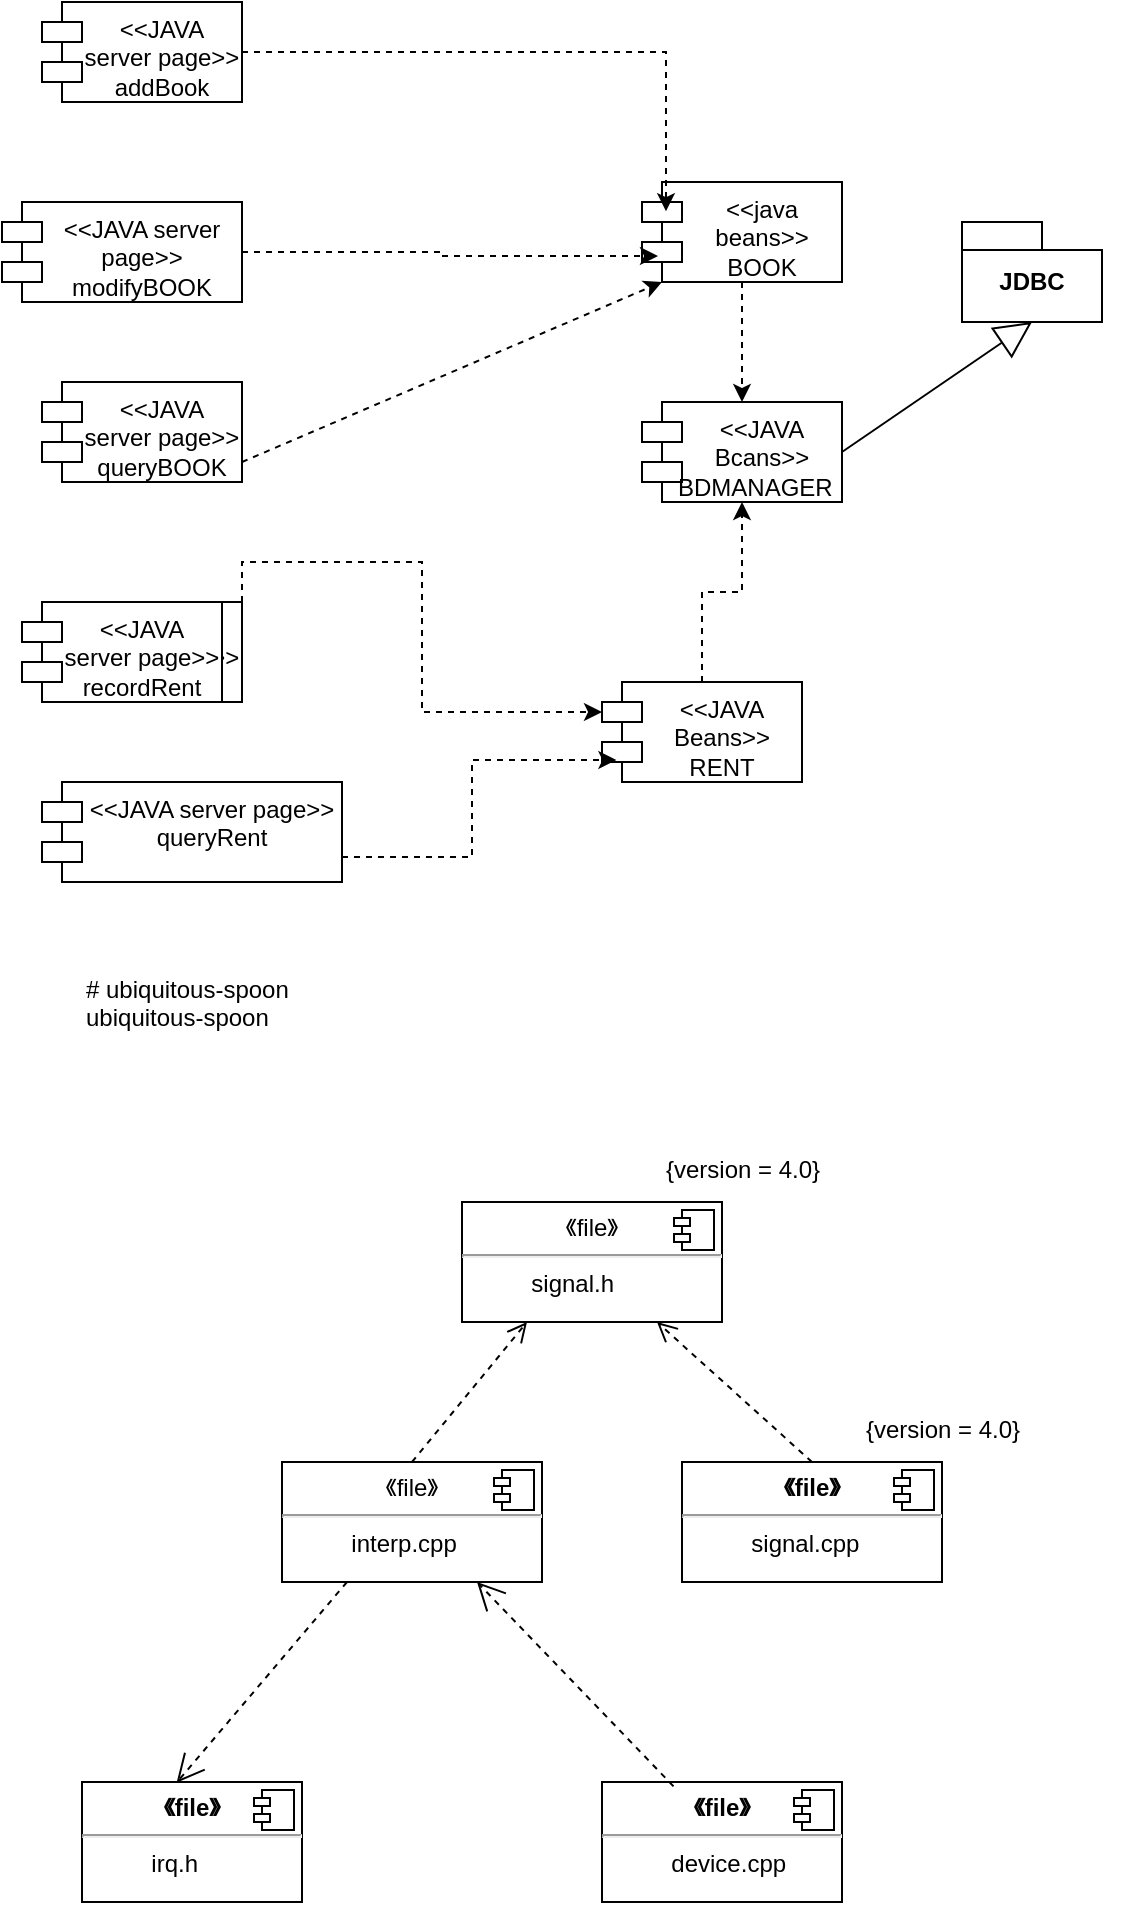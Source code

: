 <mxfile version="22.0.8" type="google">
  <diagram name="Page-1" id="929967ad-93f9-6ef4-fab6-5d389245f69c">
    <mxGraphModel grid="1" page="1" gridSize="10" guides="1" tooltips="1" connect="1" arrows="1" fold="1" pageScale="1.5" pageWidth="1169" pageHeight="826" background="none" math="0" shadow="0">
      <root>
        <mxCell id="0" style=";html=1;" />
        <mxCell id="1" style=";html=1;" parent="0" />
        <mxCell id="3-DTyi6wJWJmFrl9vL72-6" value="&amp;lt;&amp;lt;JAVA server page&amp;gt;&amp;gt;&lt;br&gt;recordRent" style="shape=module;align=left;spacingLeft=20;align=center;verticalAlign=top;whiteSpace=wrap;html=1;" vertex="1" parent="1">
          <mxGeometry x="100" y="330" width="100" height="50" as="geometry" />
        </mxCell>
        <mxCell id="3-DTyi6wJWJmFrl9vL72-7" value="&amp;lt;&amp;lt;JAVA server page&amp;gt;&amp;gt;&lt;br&gt;queryBOOK" style="shape=module;align=left;spacingLeft=20;align=center;verticalAlign=top;whiteSpace=wrap;html=1;" vertex="1" parent="1">
          <mxGeometry x="100" y="220" width="100" height="50" as="geometry" />
        </mxCell>
        <mxCell id="3-DTyi6wJWJmFrl9vL72-8" value="&amp;lt;&amp;lt;JAVA server page&amp;gt;&amp;gt;&lt;br&gt;modifyBOOK" style="shape=module;align=left;spacingLeft=20;align=center;verticalAlign=top;whiteSpace=wrap;html=1;" vertex="1" parent="1">
          <mxGeometry x="80" y="130" width="120" height="50" as="geometry" />
        </mxCell>
        <mxCell id="3-DTyi6wJWJmFrl9vL72-9" value="&amp;lt;&amp;lt;JAVA server page&amp;gt;&amp;gt;&lt;br&gt;addBook" style="shape=module;align=left;spacingLeft=20;align=center;verticalAlign=top;whiteSpace=wrap;html=1;" vertex="1" parent="1">
          <mxGeometry x="100" y="30" width="100" height="50" as="geometry" />
        </mxCell>
        <mxCell id="3-DTyi6wJWJmFrl9vL72-35" style="edgeStyle=orthogonalEdgeStyle;rounded=0;orthogonalLoop=1;jettySize=auto;html=1;exitX=0.5;exitY=1;exitDx=0;exitDy=0;dashed=1;" edge="1" parent="1" source="3-DTyi6wJWJmFrl9vL72-10" target="3-DTyi6wJWJmFrl9vL72-11">
          <mxGeometry relative="1" as="geometry" />
        </mxCell>
        <mxCell id="3-DTyi6wJWJmFrl9vL72-10" value="&amp;lt;&amp;lt;java beans&amp;gt;&amp;gt;&lt;br&gt;BOOK" style="shape=module;align=left;spacingLeft=20;align=center;verticalAlign=top;whiteSpace=wrap;html=1;" vertex="1" parent="1">
          <mxGeometry x="400" y="120" width="100" height="50" as="geometry" />
        </mxCell>
        <mxCell id="3-DTyi6wJWJmFrl9vL72-11" value="&amp;lt;&amp;lt;JAVA Bcans&amp;gt;&amp;gt;&lt;br&gt;BDMANAGER&amp;nbsp;&amp;nbsp;" style="shape=module;align=left;spacingLeft=20;align=center;verticalAlign=top;whiteSpace=wrap;html=1;" vertex="1" parent="1">
          <mxGeometry x="400" y="230" width="100" height="50" as="geometry" />
        </mxCell>
        <mxCell id="3-DTyi6wJWJmFrl9vL72-38" style="edgeStyle=orthogonalEdgeStyle;rounded=0;orthogonalLoop=1;jettySize=auto;html=1;exitX=0.5;exitY=0;exitDx=0;exitDy=0;entryX=0.5;entryY=1;entryDx=0;entryDy=0;dashed=1;" edge="1" parent="1" source="3-DTyi6wJWJmFrl9vL72-12" target="3-DTyi6wJWJmFrl9vL72-11">
          <mxGeometry relative="1" as="geometry" />
        </mxCell>
        <mxCell id="3-DTyi6wJWJmFrl9vL72-12" value="&amp;lt;&amp;lt;JAVA Beans&amp;gt;&amp;gt;&lt;br&gt;RENT" style="shape=module;align=left;spacingLeft=20;align=center;verticalAlign=top;whiteSpace=wrap;html=1;" vertex="1" parent="1">
          <mxGeometry x="380" y="370" width="100" height="50" as="geometry" />
        </mxCell>
        <mxCell id="3-DTyi6wJWJmFrl9vL72-13" value="&lt;font style=&quot;vertical-align: inherit;&quot;&gt;&lt;font style=&quot;vertical-align: inherit;&quot;&gt;JDBC&lt;/font&gt;&lt;/font&gt;" style="shape=folder;fontStyle=1;spacingTop=10;tabWidth=40;tabHeight=14;tabPosition=left;html=1;whiteSpace=wrap;" vertex="1" parent="1">
          <mxGeometry x="560" y="140" width="70" height="50" as="geometry" />
        </mxCell>
        <mxCell id="3-DTyi6wJWJmFrl9vL72-15" value="&amp;lt;&amp;lt;JAVA server page&amp;gt;&amp;gt;&lt;br&gt;recordRent" style="shape=module;align=left;spacingLeft=20;align=center;verticalAlign=top;whiteSpace=wrap;html=1;" vertex="1" parent="1">
          <mxGeometry x="90" y="330" width="100" height="50" as="geometry" />
        </mxCell>
        <mxCell id="3-DTyi6wJWJmFrl9vL72-16" value="&amp;lt;&amp;lt;JAVA server page&amp;gt;&amp;gt;&lt;br&gt;queryRent" style="shape=module;align=left;spacingLeft=20;align=center;verticalAlign=top;whiteSpace=wrap;html=1;" vertex="1" parent="1">
          <mxGeometry x="100" y="420" width="150" height="50" as="geometry" />
        </mxCell>
        <mxCell id="3-DTyi6wJWJmFrl9vL72-18" value="" style="endArrow=classic;html=1;rounded=0;dashed=1;entryX=0;entryY=1;entryDx=10;entryDy=0;entryPerimeter=0;" edge="1" parent="1" target="3-DTyi6wJWJmFrl9vL72-10">
          <mxGeometry relative="1" as="geometry">
            <mxPoint x="200" y="260" as="sourcePoint" />
            <mxPoint x="300" y="260" as="targetPoint" />
          </mxGeometry>
        </mxCell>
        <mxCell id="3-DTyi6wJWJmFrl9vL72-28" style="edgeStyle=orthogonalEdgeStyle;rounded=0;orthogonalLoop=1;jettySize=auto;html=1;entryX=0.12;entryY=0.292;entryDx=0;entryDy=0;entryPerimeter=0;dashed=1;" edge="1" parent="1" source="3-DTyi6wJWJmFrl9vL72-9" target="3-DTyi6wJWJmFrl9vL72-10">
          <mxGeometry relative="1" as="geometry" />
        </mxCell>
        <mxCell id="3-DTyi6wJWJmFrl9vL72-32" style="edgeStyle=orthogonalEdgeStyle;rounded=0;orthogonalLoop=1;jettySize=auto;html=1;entryX=0.08;entryY=0.74;entryDx=0;entryDy=0;entryPerimeter=0;dashed=1;" edge="1" parent="1" source="3-DTyi6wJWJmFrl9vL72-8" target="3-DTyi6wJWJmFrl9vL72-10">
          <mxGeometry relative="1" as="geometry" />
        </mxCell>
        <mxCell id="3-DTyi6wJWJmFrl9vL72-36" style="edgeStyle=orthogonalEdgeStyle;rounded=0;orthogonalLoop=1;jettySize=auto;html=1;exitX=1;exitY=0;exitDx=0;exitDy=0;entryX=0;entryY=0;entryDx=0;entryDy=15;entryPerimeter=0;dashed=1;" edge="1" parent="1" source="3-DTyi6wJWJmFrl9vL72-6" target="3-DTyi6wJWJmFrl9vL72-12">
          <mxGeometry relative="1" as="geometry" />
        </mxCell>
        <mxCell id="3-DTyi6wJWJmFrl9vL72-37" style="edgeStyle=orthogonalEdgeStyle;rounded=0;orthogonalLoop=1;jettySize=auto;html=1;exitX=1;exitY=0.75;exitDx=0;exitDy=0;entryX=0.072;entryY=0.78;entryDx=0;entryDy=0;entryPerimeter=0;dashed=1;" edge="1" parent="1" source="3-DTyi6wJWJmFrl9vL72-16" target="3-DTyi6wJWJmFrl9vL72-12">
          <mxGeometry relative="1" as="geometry" />
        </mxCell>
        <mxCell id="3-DTyi6wJWJmFrl9vL72-41" value="" style="endArrow=block;endSize=16;endFill=0;html=1;rounded=0;exitX=1;exitY=0.5;exitDx=0;exitDy=0;entryX=0.5;entryY=1;entryDx=0;entryDy=0;entryPerimeter=0;" edge="1" parent="1" source="3-DTyi6wJWJmFrl9vL72-11" target="3-DTyi6wJWJmFrl9vL72-13">
          <mxGeometry width="160" relative="1" as="geometry">
            <mxPoint x="460" y="130" as="sourcePoint" />
            <mxPoint x="620" y="130" as="targetPoint" />
          </mxGeometry>
        </mxCell>
        <mxCell id="3-DTyi6wJWJmFrl9vL72-42" value="# ubiquitous-spoon&#xa;ubiquitous-spoon" style="text;whiteSpace=wrap;html=1;" vertex="1" parent="1">
          <mxGeometry x="120" y="510" width="130" height="50" as="geometry" />
        </mxCell>
        <mxCell id="3-DTyi6wJWJmFrl9vL72-43" value="&lt;p style=&quot;margin:0px;margin-top:6px;text-align:center;&quot;&gt;《file》&lt;br&gt;&lt;/p&gt;&lt;hr&gt;&lt;p style=&quot;margin:0px;margin-left:8px;&quot;&gt;&lt;span style=&quot;white-space: pre;&quot;&gt;&#x9;&lt;/span&gt;interp.cpp&lt;br&gt;&lt;/p&gt;" style="align=left;overflow=fill;html=1;dropTarget=0;whiteSpace=wrap;" vertex="1" parent="1">
          <mxGeometry x="220" y="760" width="130" height="60" as="geometry" />
        </mxCell>
        <mxCell id="3-DTyi6wJWJmFrl9vL72-44" value="" style="shape=component;jettyWidth=8;jettyHeight=4;" vertex="1" parent="3-DTyi6wJWJmFrl9vL72-43">
          <mxGeometry x="1" width="20" height="20" relative="1" as="geometry">
            <mxPoint x="-24" y="4" as="offset" />
          </mxGeometry>
        </mxCell>
        <mxCell id="3-DTyi6wJWJmFrl9vL72-45" value="&lt;p style=&quot;margin:0px;margin-top:6px;text-align:center;&quot;&gt;&lt;b&gt;《file》&lt;/b&gt;&lt;br&gt;&lt;/p&gt;&lt;hr&gt;&lt;p style=&quot;margin:0px;margin-left:8px;&quot;&gt;&lt;span style=&quot;white-space: pre;&quot;&gt;&#x9;&lt;/span&gt;signal.cpp&lt;/p&gt;" style="align=left;overflow=fill;html=1;dropTarget=0;whiteSpace=wrap;" vertex="1" parent="1">
          <mxGeometry x="420" y="760" width="130" height="60" as="geometry" />
        </mxCell>
        <mxCell id="3-DTyi6wJWJmFrl9vL72-46" value="" style="shape=component;jettyWidth=8;jettyHeight=4;" vertex="1" parent="3-DTyi6wJWJmFrl9vL72-45">
          <mxGeometry x="1" width="20" height="20" relative="1" as="geometry">
            <mxPoint x="-24" y="4" as="offset" />
          </mxGeometry>
        </mxCell>
        <mxCell id="3-DTyi6wJWJmFrl9vL72-47" value="&lt;p style=&quot;margin:0px;margin-top:6px;text-align:center;&quot;&gt;《file》&lt;br&gt;&lt;/p&gt;&lt;hr&gt;&lt;p style=&quot;margin:0px;margin-left:8px;&quot;&gt;&lt;span style=&quot;white-space: pre;&quot;&gt;&#x9;&lt;/span&gt;signal.h&lt;br&gt;&lt;/p&gt;" style="align=left;overflow=fill;html=1;dropTarget=0;whiteSpace=wrap;" vertex="1" parent="1">
          <mxGeometry x="310" y="630" width="130" height="60" as="geometry" />
        </mxCell>
        <mxCell id="3-DTyi6wJWJmFrl9vL72-48" value="" style="shape=component;jettyWidth=8;jettyHeight=4;" vertex="1" parent="3-DTyi6wJWJmFrl9vL72-47">
          <mxGeometry x="1" width="20" height="20" relative="1" as="geometry">
            <mxPoint x="-24" y="4" as="offset" />
          </mxGeometry>
        </mxCell>
        <mxCell id="3-DTyi6wJWJmFrl9vL72-49" value="&lt;p style=&quot;margin:0px;margin-top:6px;text-align:center;&quot;&gt;&lt;b&gt;《file》&lt;/b&gt;&lt;br&gt;&lt;/p&gt;&lt;hr&gt;&lt;p style=&quot;margin:0px;margin-left:8px;&quot;&gt;&lt;span style=&quot;white-space: pre;&quot;&gt;&#x9;&lt;/span&gt;irq.h&lt;/p&gt;" style="align=left;overflow=fill;html=1;dropTarget=0;whiteSpace=wrap;" vertex="1" parent="1">
          <mxGeometry x="120" y="920" width="110" height="60" as="geometry" />
        </mxCell>
        <mxCell id="3-DTyi6wJWJmFrl9vL72-50" value="" style="shape=component;jettyWidth=8;jettyHeight=4;" vertex="1" parent="3-DTyi6wJWJmFrl9vL72-49">
          <mxGeometry x="1" width="20" height="20" relative="1" as="geometry">
            <mxPoint x="-24" y="4" as="offset" />
          </mxGeometry>
        </mxCell>
        <mxCell id="3-DTyi6wJWJmFrl9vL72-51" value="&lt;p style=&quot;margin:0px;margin-top:6px;text-align:center;&quot;&gt;&lt;b&gt;《file》&lt;/b&gt;&lt;br&gt;&lt;/p&gt;&lt;hr&gt;&lt;p style=&quot;margin:0px;margin-left:8px;&quot;&gt;&lt;span style=&quot;white-space: pre;&quot;&gt;&#x9;&lt;/span&gt;device.cpp&lt;/p&gt;" style="align=left;overflow=fill;html=1;dropTarget=0;whiteSpace=wrap;" vertex="1" parent="1">
          <mxGeometry x="380" y="920" width="120" height="60" as="geometry" />
        </mxCell>
        <mxCell id="3-DTyi6wJWJmFrl9vL72-52" value="" style="shape=component;jettyWidth=8;jettyHeight=4;" vertex="1" parent="3-DTyi6wJWJmFrl9vL72-51">
          <mxGeometry x="1" width="20" height="20" relative="1" as="geometry">
            <mxPoint x="-24" y="4" as="offset" />
          </mxGeometry>
        </mxCell>
        <mxCell id="3-DTyi6wJWJmFrl9vL72-53" value="" style="html=1;verticalAlign=bottom;endArrow=open;dashed=1;endSize=8;curved=0;rounded=0;entryX=0.25;entryY=1;entryDx=0;entryDy=0;exitX=0.5;exitY=0;exitDx=0;exitDy=0;" edge="1" parent="1" source="3-DTyi6wJWJmFrl9vL72-43" target="3-DTyi6wJWJmFrl9vL72-47">
          <mxGeometry x="-0.006" relative="1" as="geometry">
            <mxPoint x="410" y="1110" as="sourcePoint" />
            <mxPoint x="330" y="1110" as="targetPoint" />
            <mxPoint as="offset" />
          </mxGeometry>
        </mxCell>
        <mxCell id="3-DTyi6wJWJmFrl9vL72-54" value="&lt;br&gt;" style="endArrow=open;endSize=12;dashed=1;html=1;rounded=0;exitX=0.298;exitY=0.036;exitDx=0;exitDy=0;exitPerimeter=0;entryX=0.75;entryY=1;entryDx=0;entryDy=0;" edge="1" parent="1" source="3-DTyi6wJWJmFrl9vL72-51" target="3-DTyi6wJWJmFrl9vL72-43">
          <mxGeometry width="160" relative="1" as="geometry">
            <mxPoint x="220" y="880" as="sourcePoint" />
            <mxPoint x="290" y="880" as="targetPoint" />
          </mxGeometry>
        </mxCell>
        <mxCell id="3-DTyi6wJWJmFrl9vL72-55" value="" style="html=1;verticalAlign=bottom;endArrow=open;dashed=1;endSize=8;curved=0;rounded=0;entryX=0.75;entryY=1;entryDx=0;entryDy=0;exitX=0.5;exitY=0;exitDx=0;exitDy=0;" edge="1" parent="1" source="3-DTyi6wJWJmFrl9vL72-45" target="3-DTyi6wJWJmFrl9vL72-47">
          <mxGeometry relative="1" as="geometry">
            <mxPoint x="340" y="1060" as="sourcePoint" />
            <mxPoint x="260" y="1060" as="targetPoint" />
          </mxGeometry>
        </mxCell>
        <mxCell id="3-DTyi6wJWJmFrl9vL72-56" value="" style="endArrow=open;endSize=12;dashed=1;html=1;rounded=0;exitX=0.25;exitY=1;exitDx=0;exitDy=0;entryX=0.43;entryY=0.006;entryDx=0;entryDy=0;entryPerimeter=0;" edge="1" parent="1" source="3-DTyi6wJWJmFrl9vL72-43" target="3-DTyi6wJWJmFrl9vL72-49">
          <mxGeometry width="160" relative="1" as="geometry">
            <mxPoint x="270" y="930" as="sourcePoint" />
            <mxPoint x="260" y="870" as="targetPoint" />
          </mxGeometry>
        </mxCell>
        <mxCell id="3-DTyi6wJWJmFrl9vL72-57" value="{version = 4.0}" style="text;whiteSpace=wrap;html=1;" vertex="1" parent="1">
          <mxGeometry x="510" y="730" width="130" height="40" as="geometry" />
        </mxCell>
        <mxCell id="3-DTyi6wJWJmFrl9vL72-58" value="{version = 4.0}" style="text;whiteSpace=wrap;html=1;" vertex="1" parent="1">
          <mxGeometry x="410" y="600" width="130" height="20" as="geometry" />
        </mxCell>
      </root>
    </mxGraphModel>
  </diagram>
</mxfile>
